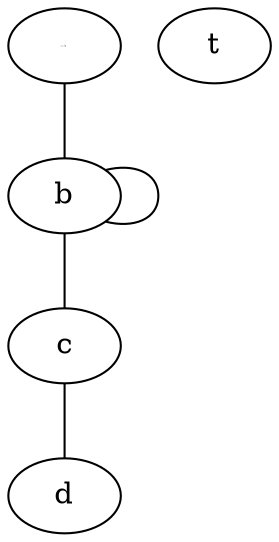 
//comment
strict graph {   
    b //comment
   subgraph c {
       color = red
       a [fontname = "comic sans ms", label = "node a", fontsize=0] 
       c
       subgraph {
           color = blue
           b -- c -- d
           b -- b 
           c -- b
       }
   }
   
   subgraph c2 {
       t
       a -- b
   }
}